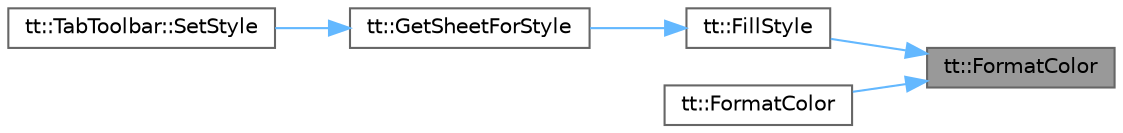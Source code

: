 digraph "tt::FormatColor"
{
 // LATEX_PDF_SIZE
  bgcolor="transparent";
  edge [fontname=Helvetica,fontsize=10,labelfontname=Helvetica,labelfontsize=10];
  node [fontname=Helvetica,fontsize=10,shape=box,height=0.2,width=0.4];
  rankdir="RL";
  Node1 [id="Node000001",label="tt::FormatColor",height=0.2,width=0.4,color="gray40", fillcolor="grey60", style="filled", fontcolor="black",tooltip=" "];
  Node1 -> Node2 [id="edge1_Node000001_Node000002",dir="back",color="steelblue1",style="solid",tooltip=" "];
  Node2 [id="Node000002",label="tt::FillStyle",height=0.2,width=0.4,color="grey40", fillcolor="white", style="filled",URL="$namespacett.html#a59ce3f6ca1931d38f76f22834a054a7b",tooltip=" "];
  Node2 -> Node3 [id="edge2_Node000002_Node000003",dir="back",color="steelblue1",style="solid",tooltip=" "];
  Node3 [id="Node000003",label="tt::GetSheetForStyle",height=0.2,width=0.4,color="grey40", fillcolor="white", style="filled",URL="$namespacett.html#a9311330de5c0d3750374098e72608f94",tooltip=" "];
  Node3 -> Node4 [id="edge3_Node000003_Node000004",dir="back",color="steelblue1",style="solid",tooltip=" "];
  Node4 [id="Node000004",label="tt::TabToolbar::SetStyle",height=0.2,width=0.4,color="grey40", fillcolor="white", style="filled",URL="$classtt_1_1_tab_toolbar.html#a04b7d45ad05f1417cb3b5250d3e73a3a",tooltip=" "];
  Node1 -> Node5 [id="edge4_Node000001_Node000005",dir="back",color="steelblue1",style="solid",tooltip=" "];
  Node5 [id="Node000005",label="tt::FormatColor",height=0.2,width=0.4,color="grey40", fillcolor="white", style="filled",URL="$namespacett.html#a8fc7c9055b05e047dcdad2a7611cce26",tooltip=" "];
}
